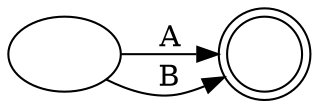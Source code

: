 digraph 1 {
    rankdir = LR
    n1, n2[label=""]
    n2[shape=doublecircle]
    n1 -> n2[label="A"]
    n1 -> n2[label="B"]
}